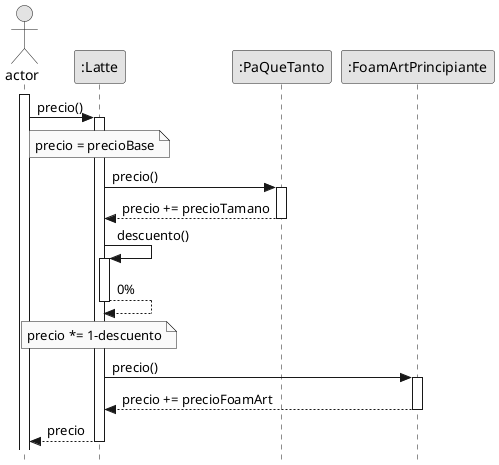 @startuml
skinparam style strictuml
skinparam classAttributeIconSize 0
skinparam monochrome true
hide empty members

actor actor
participant cafe as ":Latte"
participant tam as ":PaQueTanto"
participant foam as ":FoamArtPrincipiante"

actor ++
actor -> cafe ++ : precio()

note over cafe : precio = precioBase


cafe -> tam ++ : precio()
return precio += precioTamano

cafe -> cafe ++ : descuento()
return 0%

note over cafe : precio *= 1-descuento

cafe -> foam ++ : precio()
return precio += precioFoamArt

return precio

@enduml